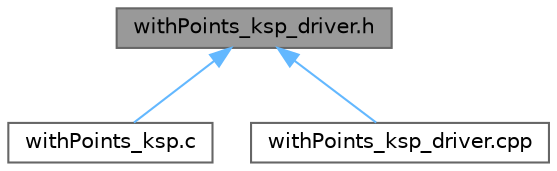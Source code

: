 digraph "withPoints_ksp_driver.h"
{
 // LATEX_PDF_SIZE
  bgcolor="transparent";
  edge [fontname=Helvetica,fontsize=10,labelfontname=Helvetica,labelfontsize=10];
  node [fontname=Helvetica,fontsize=10,shape=box,height=0.2,width=0.4];
  Node1 [id="Node000001",label="withPoints_ksp_driver.h",height=0.2,width=0.4,color="gray40", fillcolor="grey60", style="filled", fontcolor="black",tooltip=" "];
  Node1 -> Node2 [id="edge1_Node000001_Node000002",dir="back",color="steelblue1",style="solid",tooltip=" "];
  Node2 [id="Node000002",label="withPoints_ksp.c",height=0.2,width=0.4,color="grey40", fillcolor="white", style="filled",URL="$withPoints__ksp_8c.html",tooltip=" "];
  Node1 -> Node3 [id="edge2_Node000001_Node000003",dir="back",color="steelblue1",style="solid",tooltip=" "];
  Node3 [id="Node000003",label="withPoints_ksp_driver.cpp",height=0.2,width=0.4,color="grey40", fillcolor="white", style="filled",URL="$withPoints__ksp__driver_8cpp.html",tooltip=" "];
}
